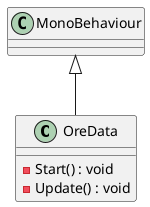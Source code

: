 @startuml
class OreData {
    - Start() : void
    - Update() : void
}
MonoBehaviour <|-- OreData
@enduml

